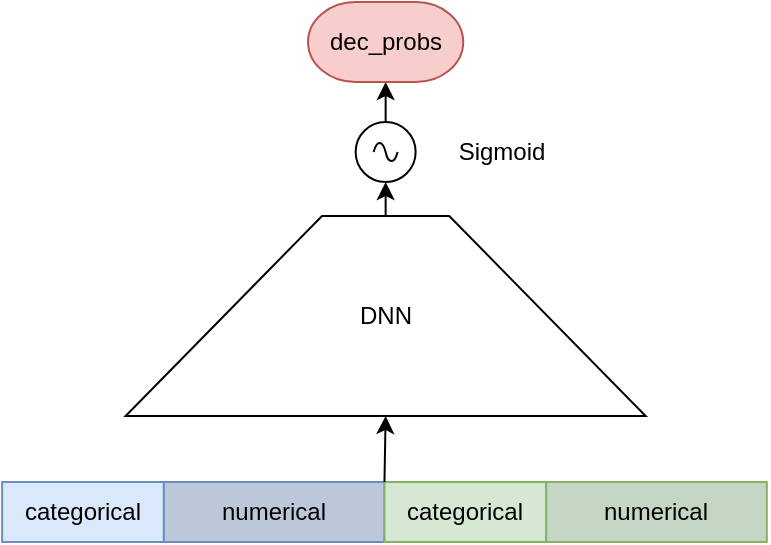 <mxfile>
    <diagram id="HO6eFnv4Ha75E03WryYL" name="第 1 页">
        <mxGraphModel dx="1616" dy="1142" grid="1" gridSize="10" guides="1" tooltips="1" connect="1" arrows="1" fold="1" page="1" pageScale="1" pageWidth="827" pageHeight="1169" math="0" shadow="0">
            <root>
                <mxCell id="0"/>
                <mxCell id="1" parent="0"/>
                <mxCell id="2" value="" style="group" vertex="1" connectable="0" parent="1">
                    <mxGeometry x="290.054" y="530" width="191.176" height="30" as="geometry"/>
                </mxCell>
                <mxCell id="3" value="categorical" style="rounded=0;whiteSpace=wrap;html=1;fillColor=#dae8fc;strokeColor=#6c8ebf;" vertex="1" parent="2">
                    <mxGeometry width="80.882" height="30" as="geometry"/>
                </mxCell>
                <mxCell id="4" value="numerical" style="rounded=0;whiteSpace=wrap;html=1;fillColor=#BCC8D9;strokeColor=#6c8ebf;" vertex="1" parent="2">
                    <mxGeometry x="80.882" width="110.294" height="30" as="geometry"/>
                </mxCell>
                <mxCell id="5" value="" style="group" vertex="1" connectable="0" parent="1">
                    <mxGeometry x="481.234" y="530" width="191.176" height="30" as="geometry"/>
                </mxCell>
                <mxCell id="6" value="categorical" style="rounded=0;whiteSpace=wrap;html=1;fillColor=#d5e8d4;strokeColor=#82b366;" vertex="1" parent="5">
                    <mxGeometry width="80.882" height="30" as="geometry"/>
                </mxCell>
                <mxCell id="7" value="numerical" style="rounded=0;whiteSpace=wrap;html=1;fillColor=#C5D6C4;strokeColor=#82b366;" vertex="1" parent="5">
                    <mxGeometry x="80.882" width="110.294" height="30" as="geometry"/>
                </mxCell>
                <mxCell id="9" style="edgeStyle=none;html=1;exitX=0.5;exitY=0;exitDx=0;exitDy=0;entryX=0.5;entryY=1;entryDx=0;entryDy=0;entryPerimeter=0;" edge="1" parent="1" source="10" target="13">
                    <mxGeometry relative="1" as="geometry"/>
                </mxCell>
                <mxCell id="10" value="DNN" style="shape=trapezoid;perimeter=trapezoidPerimeter;whiteSpace=wrap;html=1;fixedSize=1;size=98.18;" vertex="1" parent="1">
                    <mxGeometry x="351.82" y="397" width="260" height="100" as="geometry"/>
                </mxCell>
                <mxCell id="11" style="edgeStyle=none;html=1;exitX=0;exitY=0;exitDx=0;exitDy=0;entryX=0.5;entryY=1;entryDx=0;entryDy=0;" edge="1" parent="1" source="6" target="10">
                    <mxGeometry relative="1" as="geometry"/>
                </mxCell>
                <mxCell id="12" style="edgeStyle=none;html=1;exitX=0.5;exitY=0;exitDx=0;exitDy=0;exitPerimeter=0;" edge="1" parent="1" source="13">
                    <mxGeometry relative="1" as="geometry">
                        <mxPoint x="481.82" y="330" as="targetPoint"/>
                    </mxGeometry>
                </mxCell>
                <mxCell id="13" value="" style="pointerEvents=1;verticalLabelPosition=bottom;shadow=0;dashed=0;align=center;html=1;verticalAlign=top;shape=mxgraph.electrical.signal_sources.source;aspect=fixed;points=[[0.5,0,0],[1,0.5,0],[0.5,1,0],[0,0.5,0]];elSignalType=ac;" vertex="1" parent="1">
                    <mxGeometry x="466.82" y="350" width="30" height="30" as="geometry"/>
                </mxCell>
                <mxCell id="14" value="&lt;span&gt;dec_probs&lt;/span&gt;" style="strokeWidth=1;html=1;shape=mxgraph.flowchart.terminator;whiteSpace=wrap;fillColor=#f8cecc;strokeColor=#b85450;" vertex="1" parent="1">
                    <mxGeometry x="443.02" y="290" width="77.59" height="40" as="geometry"/>
                </mxCell>
                <mxCell id="15" value="Sigmoid" style="text;html=1;strokeColor=none;fillColor=none;align=center;verticalAlign=middle;whiteSpace=wrap;rounded=0;" vertex="1" parent="1">
                    <mxGeometry x="510.23" y="350" width="60" height="30" as="geometry"/>
                </mxCell>
            </root>
        </mxGraphModel>
    </diagram>
</mxfile>